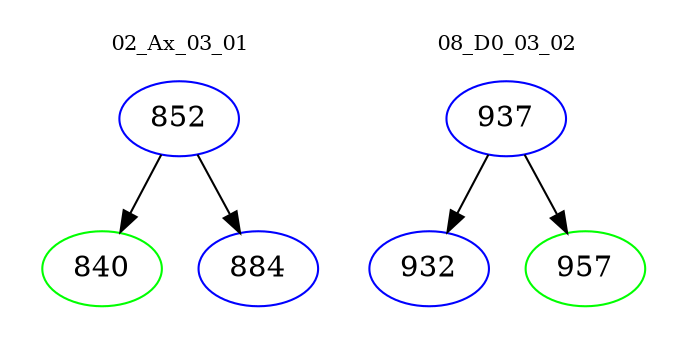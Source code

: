 digraph{
subgraph cluster_0 {
color = white
label = "02_Ax_03_01";
fontsize=10;
T0_852 [label="852", color="blue"]
T0_852 -> T0_840 [color="black"]
T0_840 [label="840", color="green"]
T0_852 -> T0_884 [color="black"]
T0_884 [label="884", color="blue"]
}
subgraph cluster_1 {
color = white
label = "08_D0_03_02";
fontsize=10;
T1_937 [label="937", color="blue"]
T1_937 -> T1_932 [color="black"]
T1_932 [label="932", color="blue"]
T1_937 -> T1_957 [color="black"]
T1_957 [label="957", color="green"]
}
}
